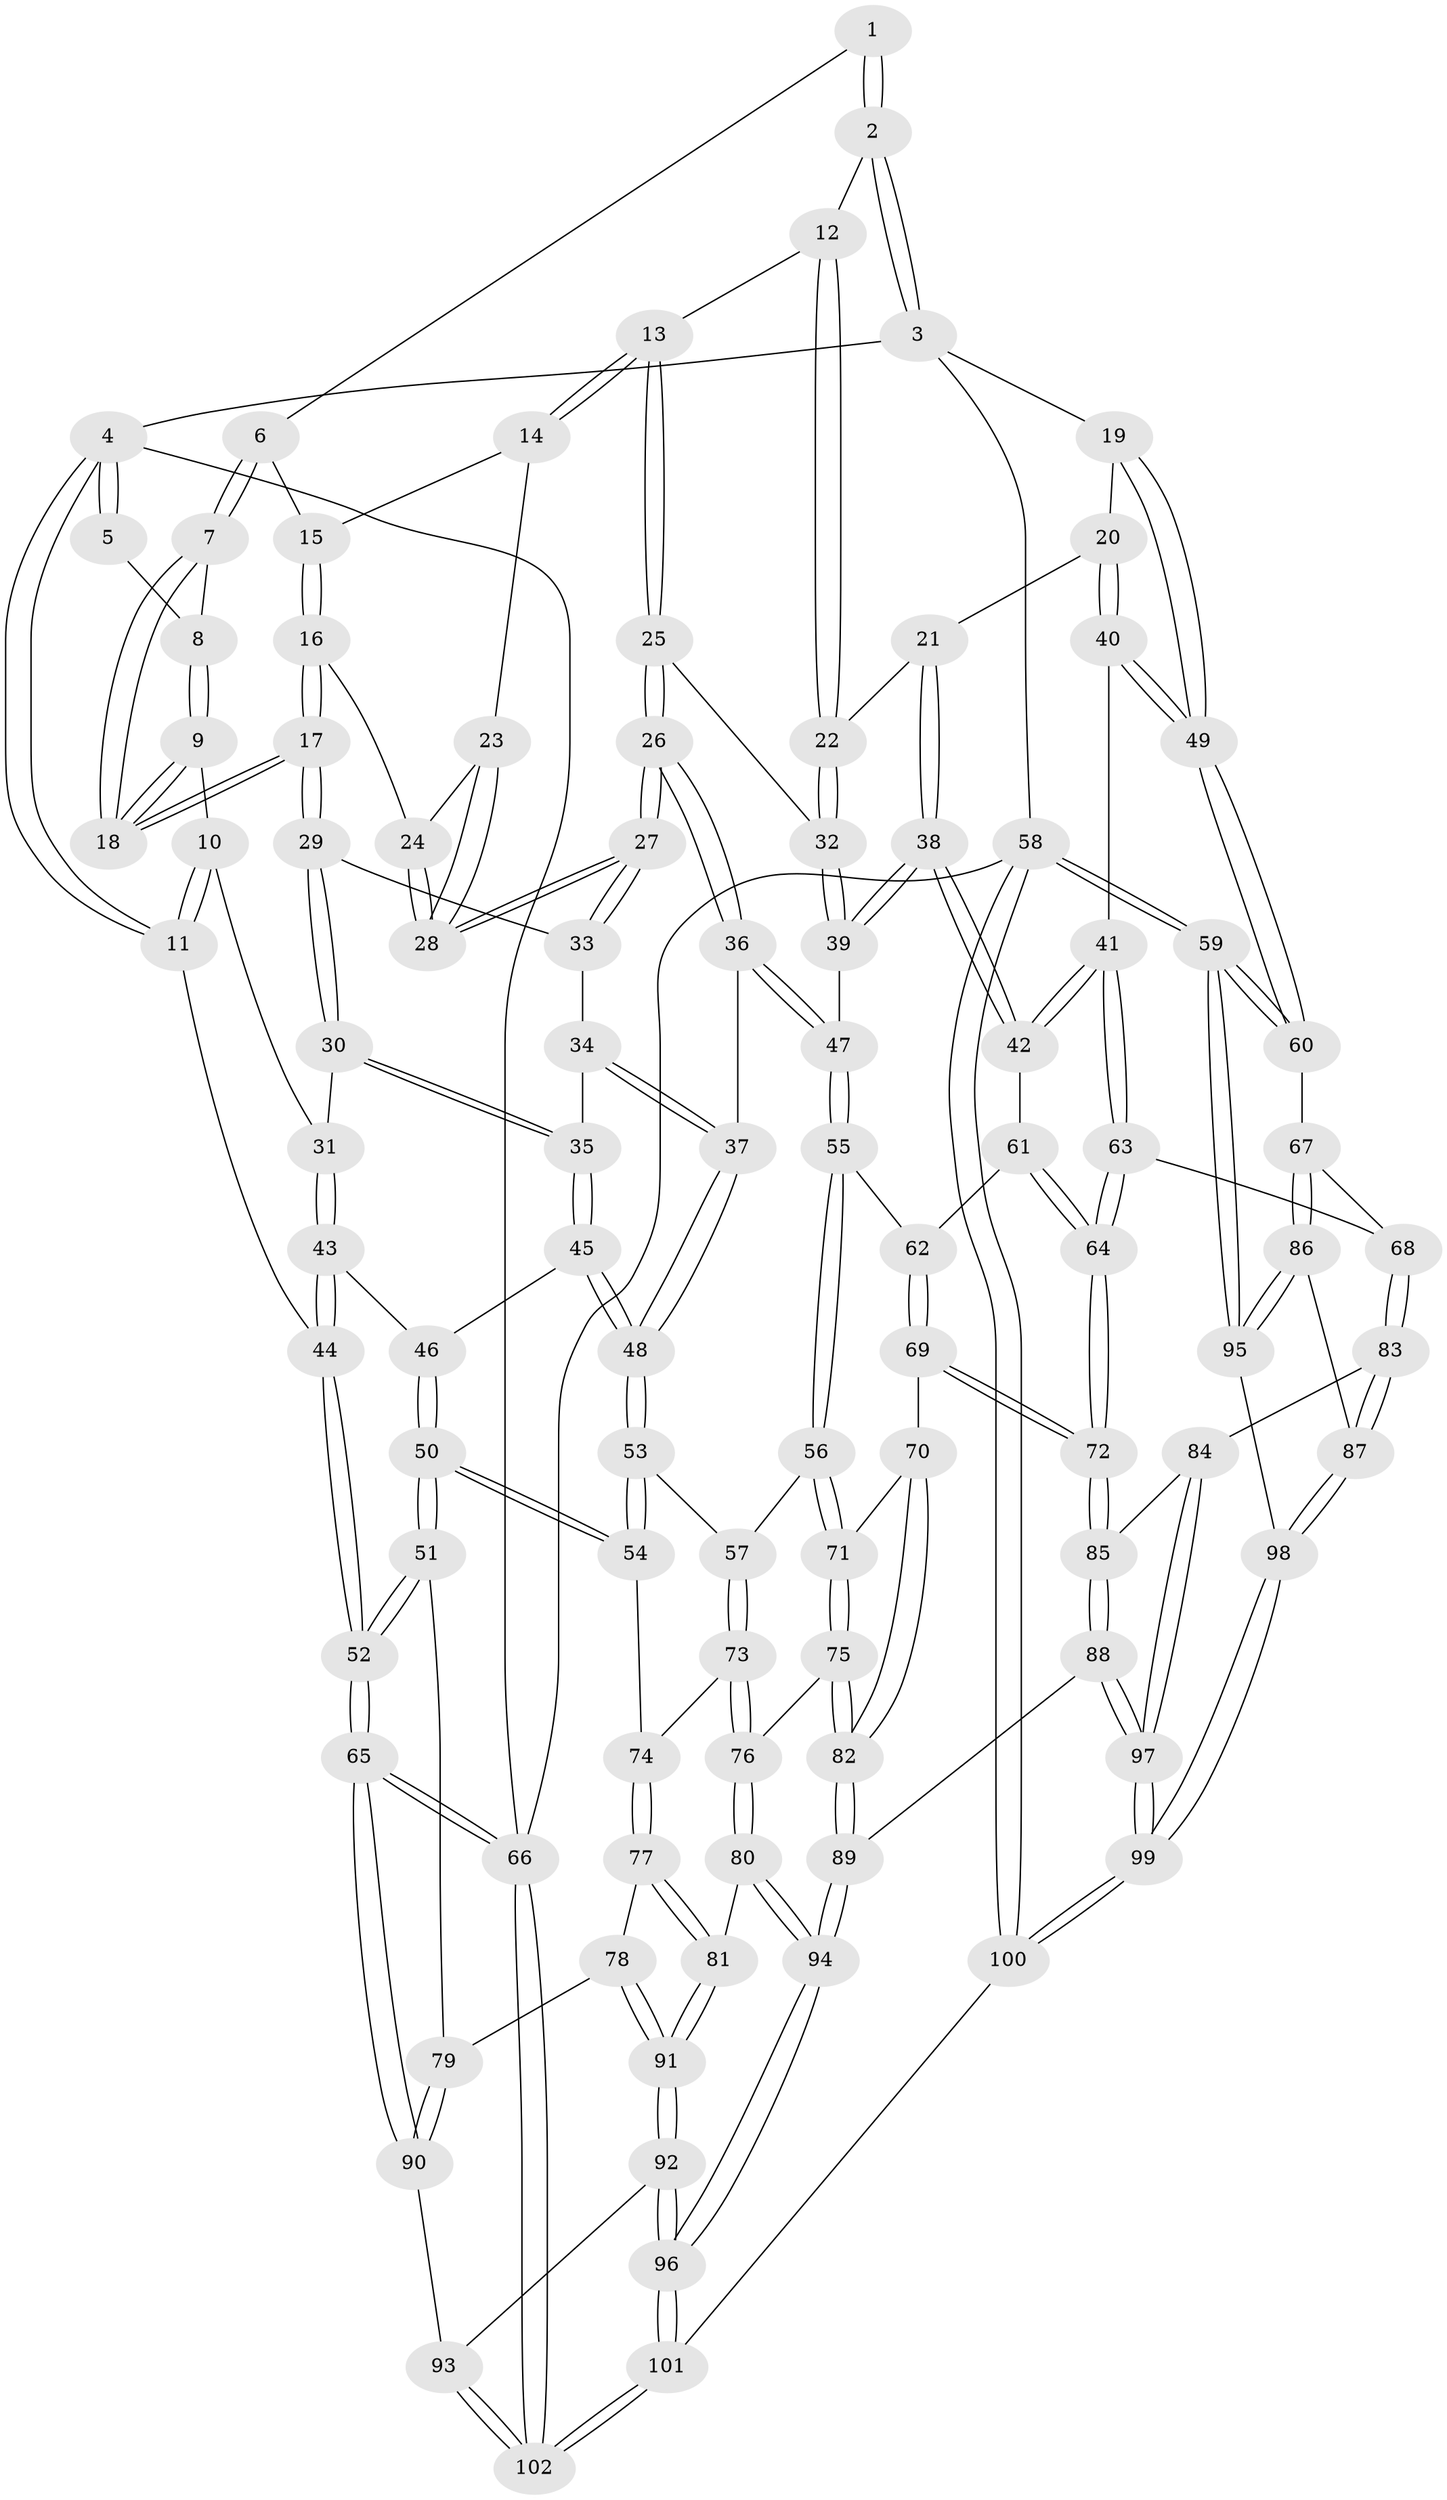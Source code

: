 // Generated by graph-tools (version 1.1) at 2025/11/02/21/25 10:11:13]
// undirected, 102 vertices, 252 edges
graph export_dot {
graph [start="1"]
  node [color=gray90,style=filled];
  1 [pos="+0.44679273684941945+0"];
  2 [pos="+0.8336857744795031+0"];
  3 [pos="+1+0"];
  4 [pos="+0+0"];
  5 [pos="+0.1440247929853576+0"];
  6 [pos="+0.43058763692056223+0"];
  7 [pos="+0.24066997020416536+0.09814309153503786"];
  8 [pos="+0.19350202372729997+0.02618959781760503"];
  9 [pos="+0.06666761350065031+0.10810905612347498"];
  10 [pos="+0.03655597267056146+0.11044054571962925"];
  11 [pos="+0+0.0866572845489926"];
  12 [pos="+0.6618653632015773+0.07988962750632905"];
  13 [pos="+0.5256408065797913+0.13483915537616856"];
  14 [pos="+0.47662124960826713+0.11086100692327176"];
  15 [pos="+0.44249136554729+0.0486706006946401"];
  16 [pos="+0.27566250462606+0.17353534743131485"];
  17 [pos="+0.25432994025266964+0.18010316443313884"];
  18 [pos="+0.2458402110642069+0.1624212569140815"];
  19 [pos="+1+0"];
  20 [pos="+0.7276587497267273+0.23858601129908036"];
  21 [pos="+0.7064088788494031+0.24356070823317766"];
  22 [pos="+0.6906514314538837+0.23813609083464363"];
  23 [pos="+0.4618679268837366+0.13574490576324455"];
  24 [pos="+0.3598985727488795+0.1866035763920648"];
  25 [pos="+0.5705858998246057+0.2551044918783573"];
  26 [pos="+0.46895705082945527+0.3077644145187856"];
  27 [pos="+0.4345798965517773+0.27868919214891624"];
  28 [pos="+0.4305755984164833+0.24190861130544933"];
  29 [pos="+0.24999554263367063+0.1993433733989697"];
  30 [pos="+0.20667632374485598+0.24934744296330338"];
  31 [pos="+0.19798685210687295+0.25329123276641613"];
  32 [pos="+0.6116233317160062+0.26700742628137847"];
  33 [pos="+0.34926045517439497+0.2838716088508621"];
  34 [pos="+0.3491643036700709+0.2842072754153916"];
  35 [pos="+0.2829203102778193+0.3884685615640182"];
  36 [pos="+0.46348472472526386+0.40090531301612153"];
  37 [pos="+0.3762768253879301+0.4153057338233255"];
  38 [pos="+0.7608411277884917+0.459757687334192"];
  39 [pos="+0.6151310606907077+0.37724522195844074"];
  40 [pos="+1+0.3825944375118946"];
  41 [pos="+0.8634654590133695+0.4719804576738302"];
  42 [pos="+0.7617402655000515+0.46094711978454606"];
  43 [pos="+0.08997474870293656+0.32315824364963147"];
  44 [pos="+0+0.2639113836264282"];
  45 [pos="+0.28513975411960646+0.40993350160425795"];
  46 [pos="+0.14042078959623575+0.40964259578745266"];
  47 [pos="+0.5071499966716946+0.4492657057799779"];
  48 [pos="+0.31307280938151094+0.4417272744035152"];
  49 [pos="+1+0.3385485502994094"];
  50 [pos="+0.1289193295816005+0.5750833392541683"];
  51 [pos="+0.12463682448620877+0.5785437055891859"];
  52 [pos="+0+0.5474063944351569"];
  53 [pos="+0.312507682038353+0.44570501873094626"];
  54 [pos="+0.14238769393794704+0.5735875202688253"];
  55 [pos="+0.5208562824446783+0.5168570763754695"];
  56 [pos="+0.46555306488896003+0.5592907208396021"];
  57 [pos="+0.3569829111706971+0.5645623883897096"];
  58 [pos="+1+1"];
  59 [pos="+1+0.9542361869872806"];
  60 [pos="+1+0.5916908732267628"];
  61 [pos="+0.7489528374983255+0.4715746549375212"];
  62 [pos="+0.5666476131996212+0.5399759982909903"];
  63 [pos="+0.8597359337038173+0.578757935296066"];
  64 [pos="+0.6832252549608286+0.6796240536288348"];
  65 [pos="+0+0.8392735214096437"];
  66 [pos="+0+1"];
  67 [pos="+0.9000892291921866+0.659909298900953"];
  68 [pos="+0.8747487228169852+0.6406271035257203"];
  69 [pos="+0.615199391781183+0.6620754692404488"];
  70 [pos="+0.5326144554726959+0.6835410827547932"];
  71 [pos="+0.4645133864965453+0.6572595497392877"];
  72 [pos="+0.6659792678096526+0.7046613675197068"];
  73 [pos="+0.3194711474759705+0.6159451021689103"];
  74 [pos="+0.301631541555424+0.6144390268361969"];
  75 [pos="+0.4110548122518716+0.7197379208849748"];
  76 [pos="+0.35087131606863525+0.7126724201458674"];
  77 [pos="+0.23798626936273462+0.689416897328299"];
  78 [pos="+0.15130493067556058+0.6888864409440193"];
  79 [pos="+0.13640676132085613+0.6740772669002043"];
  80 [pos="+0.3235281884365547+0.7447226910400446"];
  81 [pos="+0.31034072177764216+0.7552117027384897"];
  82 [pos="+0.4832150260786133+0.799480281623158"];
  83 [pos="+0.7618827850752651+0.7718173487646696"];
  84 [pos="+0.7489414543103582+0.7726254435321779"];
  85 [pos="+0.6778678539355855+0.7441702823798716"];
  86 [pos="+0.999730292142021+0.8341852167698857"];
  87 [pos="+0.846873164808118+0.8151952798744855"];
  88 [pos="+0.5640271395385141+0.8586318067450044"];
  89 [pos="+0.5184528716916017+0.8755260469825623"];
  90 [pos="+0.06769547237243889+0.7532906123773613"];
  91 [pos="+0.24119776598653705+0.8354105101125077"];
  92 [pos="+0.23253093624970408+0.8796211733460008"];
  93 [pos="+0.185301364850334+0.9226678387319779"];
  94 [pos="+0.4791864509328107+0.9309259746998159"];
  95 [pos="+1+0.8496880663953039"];
  96 [pos="+0.47688228929235227+0.9350357944293196"];
  97 [pos="+0.7413294331992758+0.977363353727518"];
  98 [pos="+0.8020065520364602+0.96427866103643"];
  99 [pos="+0.7593434830592987+1"];
  100 [pos="+0.7686194229214256+1"];
  101 [pos="+0.4939240591563391+1"];
  102 [pos="+0+1"];
  1 -- 2;
  1 -- 2;
  1 -- 6;
  2 -- 3;
  2 -- 3;
  2 -- 12;
  3 -- 4;
  3 -- 19;
  3 -- 58;
  4 -- 5;
  4 -- 5;
  4 -- 11;
  4 -- 11;
  4 -- 66;
  5 -- 8;
  6 -- 7;
  6 -- 7;
  6 -- 15;
  7 -- 8;
  7 -- 18;
  7 -- 18;
  8 -- 9;
  8 -- 9;
  9 -- 10;
  9 -- 18;
  9 -- 18;
  10 -- 11;
  10 -- 11;
  10 -- 31;
  11 -- 44;
  12 -- 13;
  12 -- 22;
  12 -- 22;
  13 -- 14;
  13 -- 14;
  13 -- 25;
  13 -- 25;
  14 -- 15;
  14 -- 23;
  15 -- 16;
  15 -- 16;
  16 -- 17;
  16 -- 17;
  16 -- 24;
  17 -- 18;
  17 -- 18;
  17 -- 29;
  17 -- 29;
  19 -- 20;
  19 -- 49;
  19 -- 49;
  20 -- 21;
  20 -- 40;
  20 -- 40;
  21 -- 22;
  21 -- 38;
  21 -- 38;
  22 -- 32;
  22 -- 32;
  23 -- 24;
  23 -- 28;
  23 -- 28;
  24 -- 28;
  24 -- 28;
  25 -- 26;
  25 -- 26;
  25 -- 32;
  26 -- 27;
  26 -- 27;
  26 -- 36;
  26 -- 36;
  27 -- 28;
  27 -- 28;
  27 -- 33;
  27 -- 33;
  29 -- 30;
  29 -- 30;
  29 -- 33;
  30 -- 31;
  30 -- 35;
  30 -- 35;
  31 -- 43;
  31 -- 43;
  32 -- 39;
  32 -- 39;
  33 -- 34;
  34 -- 35;
  34 -- 37;
  34 -- 37;
  35 -- 45;
  35 -- 45;
  36 -- 37;
  36 -- 47;
  36 -- 47;
  37 -- 48;
  37 -- 48;
  38 -- 39;
  38 -- 39;
  38 -- 42;
  38 -- 42;
  39 -- 47;
  40 -- 41;
  40 -- 49;
  40 -- 49;
  41 -- 42;
  41 -- 42;
  41 -- 63;
  41 -- 63;
  42 -- 61;
  43 -- 44;
  43 -- 44;
  43 -- 46;
  44 -- 52;
  44 -- 52;
  45 -- 46;
  45 -- 48;
  45 -- 48;
  46 -- 50;
  46 -- 50;
  47 -- 55;
  47 -- 55;
  48 -- 53;
  48 -- 53;
  49 -- 60;
  49 -- 60;
  50 -- 51;
  50 -- 51;
  50 -- 54;
  50 -- 54;
  51 -- 52;
  51 -- 52;
  51 -- 79;
  52 -- 65;
  52 -- 65;
  53 -- 54;
  53 -- 54;
  53 -- 57;
  54 -- 74;
  55 -- 56;
  55 -- 56;
  55 -- 62;
  56 -- 57;
  56 -- 71;
  56 -- 71;
  57 -- 73;
  57 -- 73;
  58 -- 59;
  58 -- 59;
  58 -- 100;
  58 -- 100;
  58 -- 66;
  59 -- 60;
  59 -- 60;
  59 -- 95;
  59 -- 95;
  60 -- 67;
  61 -- 62;
  61 -- 64;
  61 -- 64;
  62 -- 69;
  62 -- 69;
  63 -- 64;
  63 -- 64;
  63 -- 68;
  64 -- 72;
  64 -- 72;
  65 -- 66;
  65 -- 66;
  65 -- 90;
  65 -- 90;
  66 -- 102;
  66 -- 102;
  67 -- 68;
  67 -- 86;
  67 -- 86;
  68 -- 83;
  68 -- 83;
  69 -- 70;
  69 -- 72;
  69 -- 72;
  70 -- 71;
  70 -- 82;
  70 -- 82;
  71 -- 75;
  71 -- 75;
  72 -- 85;
  72 -- 85;
  73 -- 74;
  73 -- 76;
  73 -- 76;
  74 -- 77;
  74 -- 77;
  75 -- 76;
  75 -- 82;
  75 -- 82;
  76 -- 80;
  76 -- 80;
  77 -- 78;
  77 -- 81;
  77 -- 81;
  78 -- 79;
  78 -- 91;
  78 -- 91;
  79 -- 90;
  79 -- 90;
  80 -- 81;
  80 -- 94;
  80 -- 94;
  81 -- 91;
  81 -- 91;
  82 -- 89;
  82 -- 89;
  83 -- 84;
  83 -- 87;
  83 -- 87;
  84 -- 85;
  84 -- 97;
  84 -- 97;
  85 -- 88;
  85 -- 88;
  86 -- 87;
  86 -- 95;
  86 -- 95;
  87 -- 98;
  87 -- 98;
  88 -- 89;
  88 -- 97;
  88 -- 97;
  89 -- 94;
  89 -- 94;
  90 -- 93;
  91 -- 92;
  91 -- 92;
  92 -- 93;
  92 -- 96;
  92 -- 96;
  93 -- 102;
  93 -- 102;
  94 -- 96;
  94 -- 96;
  95 -- 98;
  96 -- 101;
  96 -- 101;
  97 -- 99;
  97 -- 99;
  98 -- 99;
  98 -- 99;
  99 -- 100;
  99 -- 100;
  100 -- 101;
  101 -- 102;
  101 -- 102;
}

